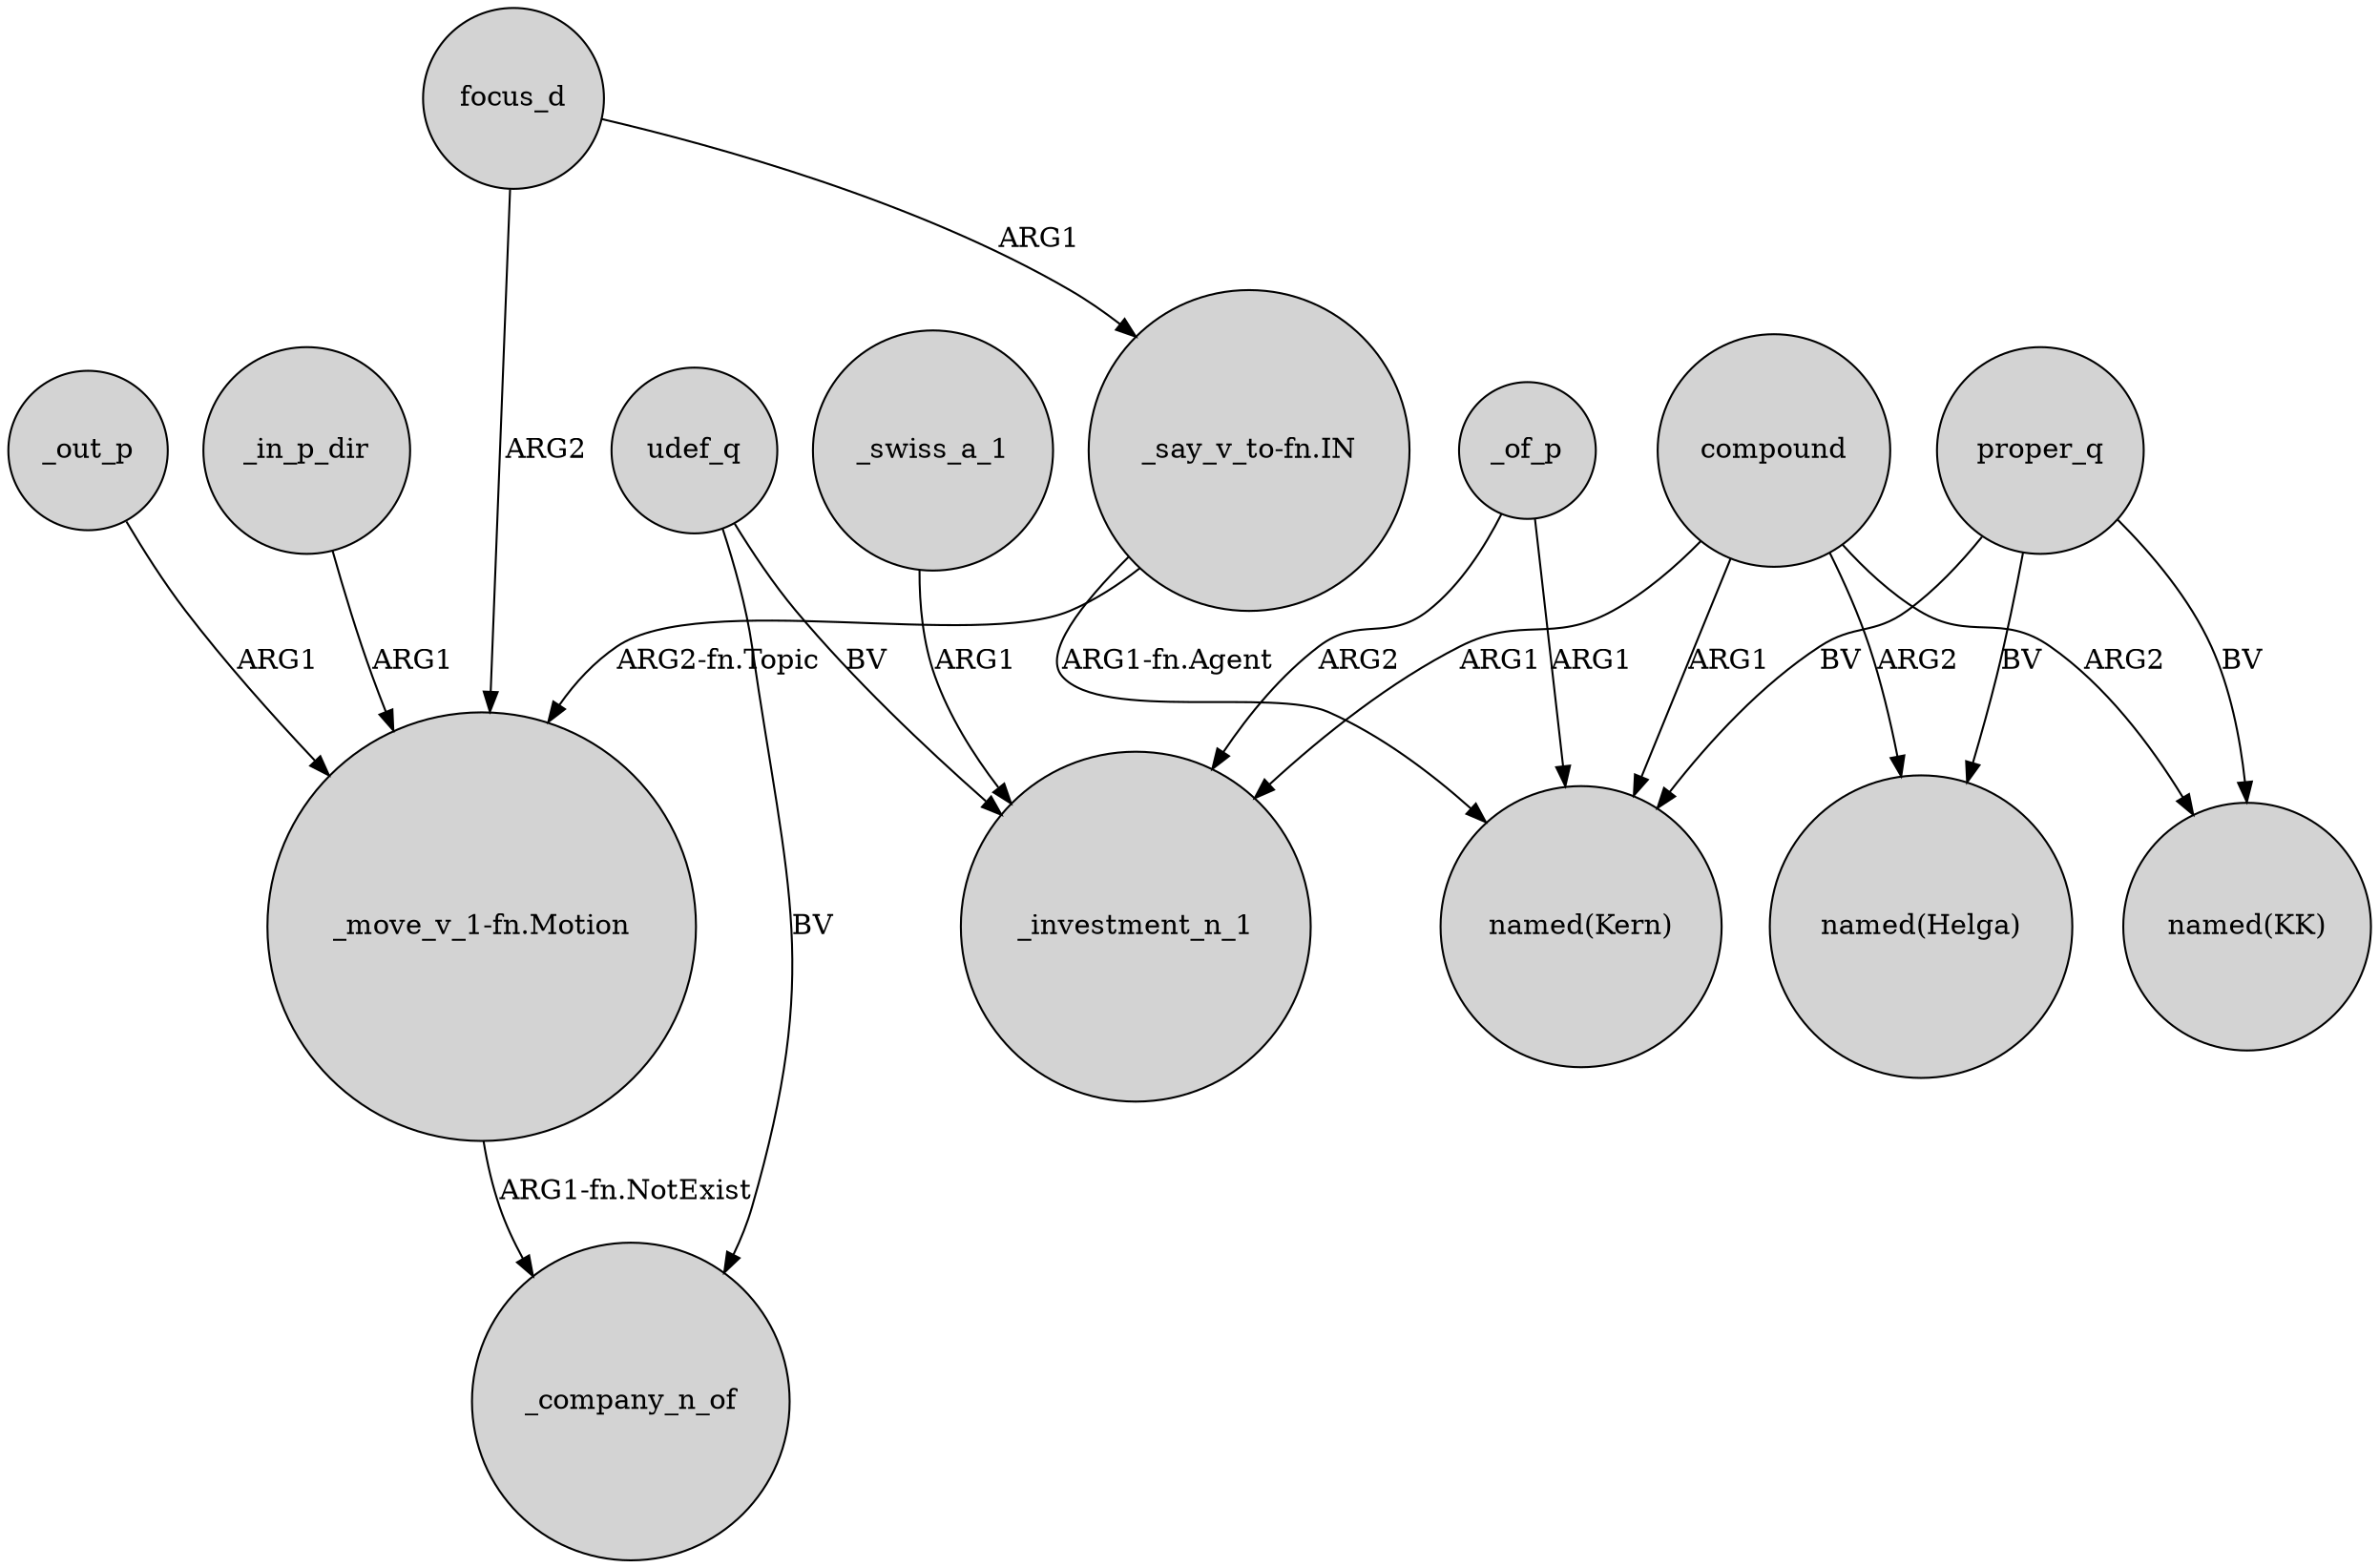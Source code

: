 digraph {
	node [shape=circle style=filled]
	_out_p -> "_move_v_1-fn.Motion" [label=ARG1]
	compound -> "named(Helga)" [label=ARG2]
	proper_q -> "named(KK)" [label=BV]
	compound -> _investment_n_1 [label=ARG1]
	compound -> "named(KK)" [label=ARG2]
	_of_p -> _investment_n_1 [label=ARG2]
	_swiss_a_1 -> _investment_n_1 [label=ARG1]
	"_say_v_to-fn.IN" -> "named(Kern)" [label="ARG1-fn.Agent"]
	_in_p_dir -> "_move_v_1-fn.Motion" [label=ARG1]
	"_move_v_1-fn.Motion" -> _company_n_of [label="ARG1-fn.NotExist"]
	_of_p -> "named(Kern)" [label=ARG1]
	udef_q -> _investment_n_1 [label=BV]
	proper_q -> "named(Helga)" [label=BV]
	proper_q -> "named(Kern)" [label=BV]
	udef_q -> _company_n_of [label=BV]
	focus_d -> "_move_v_1-fn.Motion" [label=ARG2]
	"_say_v_to-fn.IN" -> "_move_v_1-fn.Motion" [label="ARG2-fn.Topic"]
	compound -> "named(Kern)" [label=ARG1]
	focus_d -> "_say_v_to-fn.IN" [label=ARG1]
}
